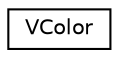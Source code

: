 digraph "Graphical Class Hierarchy"
{
  edge [fontname="Helvetica",fontsize="10",labelfontname="Helvetica",labelfontsize="10"];
  node [fontname="Helvetica",fontsize="10",shape=record];
  rankdir="LR";
  Node1 [label="VColor",height=0.2,width=0.4,color="black", fillcolor="white", style="filled",URL="$class_v_color.html"];
}
